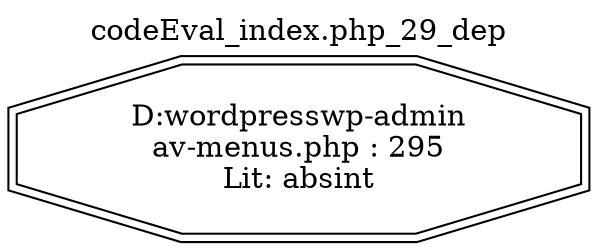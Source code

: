 digraph cfg {
  label="codeEval_index.php_29_dep";
  labelloc=t;
  n1 [shape=doubleoctagon, label="D:\wordpress\wp-admin\nav-menus.php : 295\nLit: absint\n"];
}
